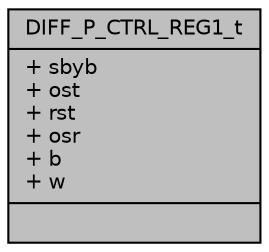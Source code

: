 digraph "DIFF_P_CTRL_REG1_t"
{
  edge [fontname="Helvetica",fontsize="10",labelfontname="Helvetica",labelfontsize="10"];
  node [fontname="Helvetica",fontsize="10",shape=record];
  Node1 [label="{DIFF_P_CTRL_REG1_t\n|+ sbyb\l+ ost\l+ rst\l+ osr\l+ b\l+ w\l|}",height=0.2,width=0.4,color="black", fillcolor="grey75", style="filled", fontcolor="black"];
}
